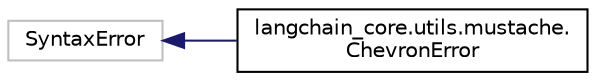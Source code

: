 digraph "Graphical Class Hierarchy"
{
 // LATEX_PDF_SIZE
  edge [fontname="Helvetica",fontsize="10",labelfontname="Helvetica",labelfontsize="10"];
  node [fontname="Helvetica",fontsize="10",shape=record];
  rankdir="LR";
  Node12979 [label="SyntaxError",height=0.2,width=0.4,color="grey75", fillcolor="white", style="filled",tooltip=" "];
  Node12979 -> Node0 [dir="back",color="midnightblue",fontsize="10",style="solid",fontname="Helvetica"];
  Node0 [label="langchain_core.utils.mustache.\lChevronError",height=0.2,width=0.4,color="black", fillcolor="white", style="filled",URL="$classlangchain__core_1_1utils_1_1mustache_1_1ChevronError.html",tooltip=" "];
}
